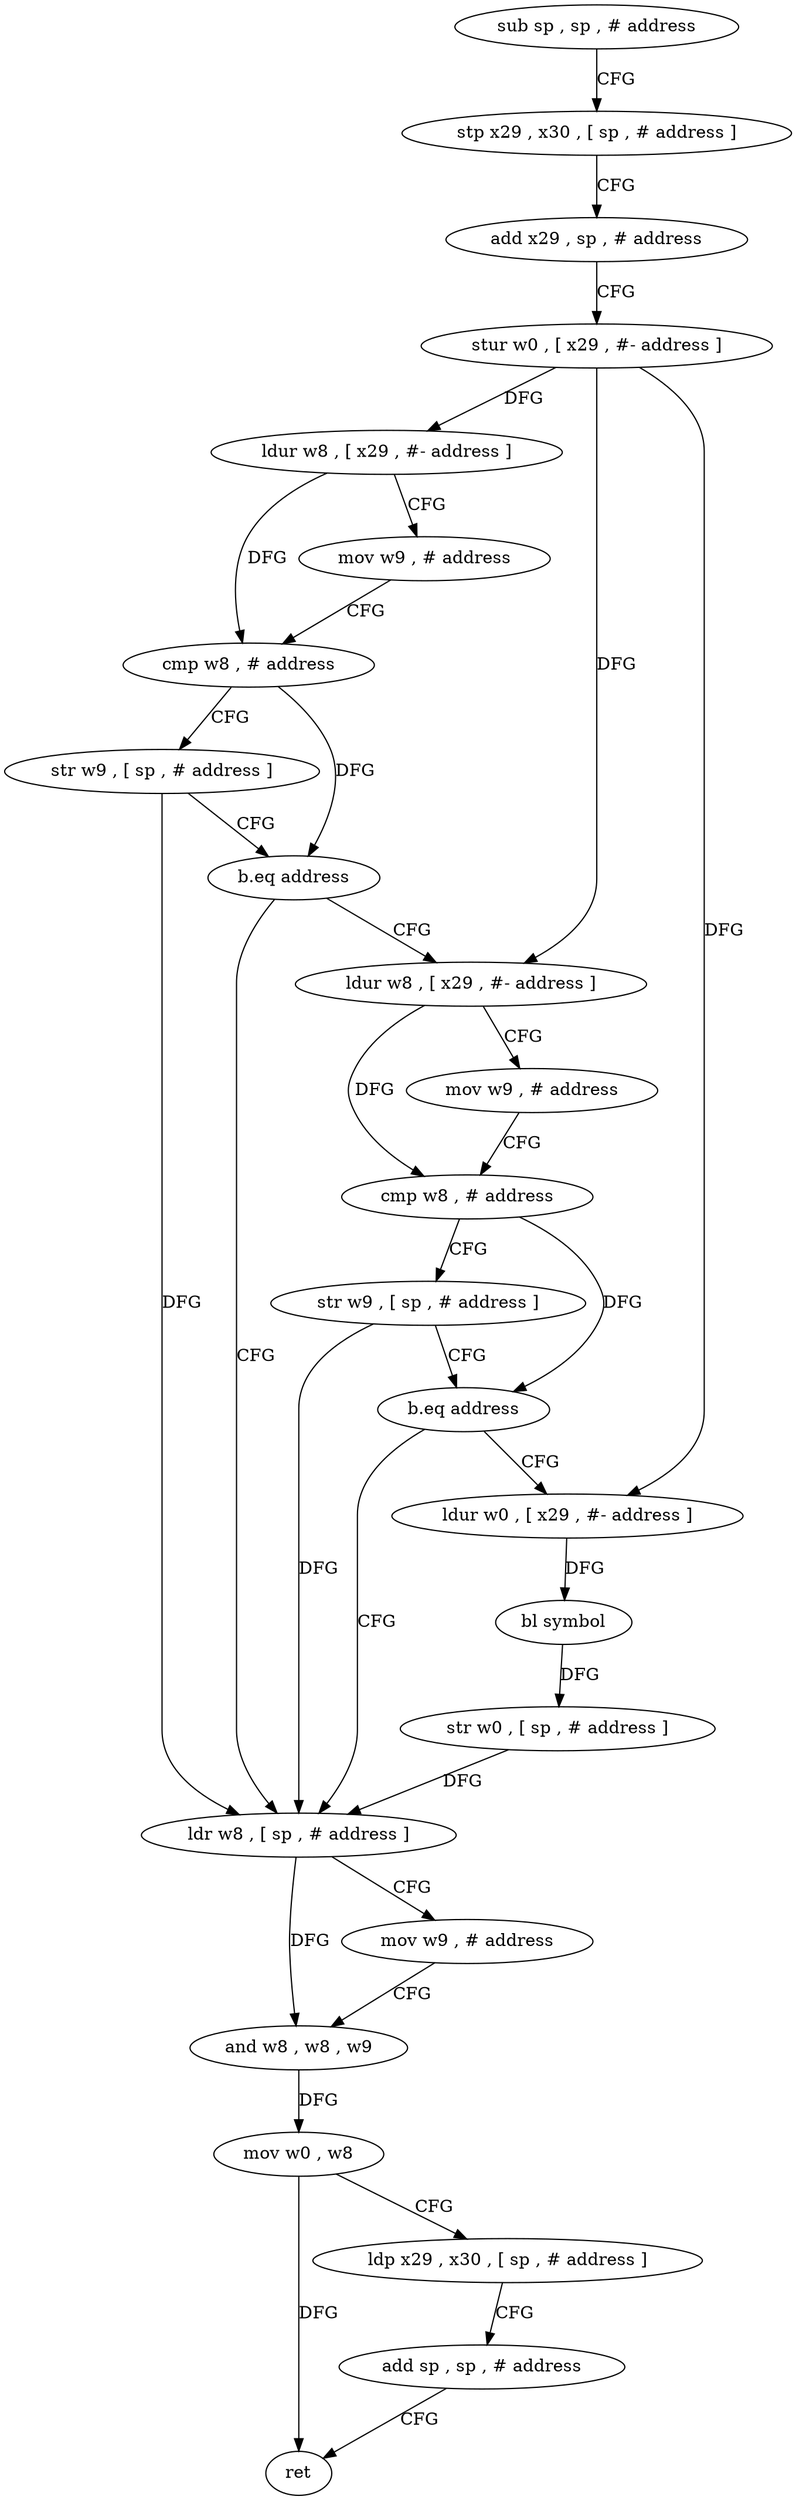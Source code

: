 digraph "func" {
"4236104" [label = "sub sp , sp , # address" ]
"4236108" [label = "stp x29 , x30 , [ sp , # address ]" ]
"4236112" [label = "add x29 , sp , # address" ]
"4236116" [label = "stur w0 , [ x29 , #- address ]" ]
"4236120" [label = "ldur w8 , [ x29 , #- address ]" ]
"4236124" [label = "mov w9 , # address" ]
"4236128" [label = "cmp w8 , # address" ]
"4236132" [label = "str w9 , [ sp , # address ]" ]
"4236136" [label = "b.eq address" ]
"4236172" [label = "ldr w8 , [ sp , # address ]" ]
"4236140" [label = "ldur w8 , [ x29 , #- address ]" ]
"4236176" [label = "mov w9 , # address" ]
"4236180" [label = "and w8 , w8 , w9" ]
"4236184" [label = "mov w0 , w8" ]
"4236188" [label = "ldp x29 , x30 , [ sp , # address ]" ]
"4236192" [label = "add sp , sp , # address" ]
"4236196" [label = "ret" ]
"4236144" [label = "mov w9 , # address" ]
"4236148" [label = "cmp w8 , # address" ]
"4236152" [label = "str w9 , [ sp , # address ]" ]
"4236156" [label = "b.eq address" ]
"4236160" [label = "ldur w0 , [ x29 , #- address ]" ]
"4236164" [label = "bl symbol" ]
"4236168" [label = "str w0 , [ sp , # address ]" ]
"4236104" -> "4236108" [ label = "CFG" ]
"4236108" -> "4236112" [ label = "CFG" ]
"4236112" -> "4236116" [ label = "CFG" ]
"4236116" -> "4236120" [ label = "DFG" ]
"4236116" -> "4236140" [ label = "DFG" ]
"4236116" -> "4236160" [ label = "DFG" ]
"4236120" -> "4236124" [ label = "CFG" ]
"4236120" -> "4236128" [ label = "DFG" ]
"4236124" -> "4236128" [ label = "CFG" ]
"4236128" -> "4236132" [ label = "CFG" ]
"4236128" -> "4236136" [ label = "DFG" ]
"4236132" -> "4236136" [ label = "CFG" ]
"4236132" -> "4236172" [ label = "DFG" ]
"4236136" -> "4236172" [ label = "CFG" ]
"4236136" -> "4236140" [ label = "CFG" ]
"4236172" -> "4236176" [ label = "CFG" ]
"4236172" -> "4236180" [ label = "DFG" ]
"4236140" -> "4236144" [ label = "CFG" ]
"4236140" -> "4236148" [ label = "DFG" ]
"4236176" -> "4236180" [ label = "CFG" ]
"4236180" -> "4236184" [ label = "DFG" ]
"4236184" -> "4236188" [ label = "CFG" ]
"4236184" -> "4236196" [ label = "DFG" ]
"4236188" -> "4236192" [ label = "CFG" ]
"4236192" -> "4236196" [ label = "CFG" ]
"4236144" -> "4236148" [ label = "CFG" ]
"4236148" -> "4236152" [ label = "CFG" ]
"4236148" -> "4236156" [ label = "DFG" ]
"4236152" -> "4236156" [ label = "CFG" ]
"4236152" -> "4236172" [ label = "DFG" ]
"4236156" -> "4236172" [ label = "CFG" ]
"4236156" -> "4236160" [ label = "CFG" ]
"4236160" -> "4236164" [ label = "DFG" ]
"4236164" -> "4236168" [ label = "DFG" ]
"4236168" -> "4236172" [ label = "DFG" ]
}
